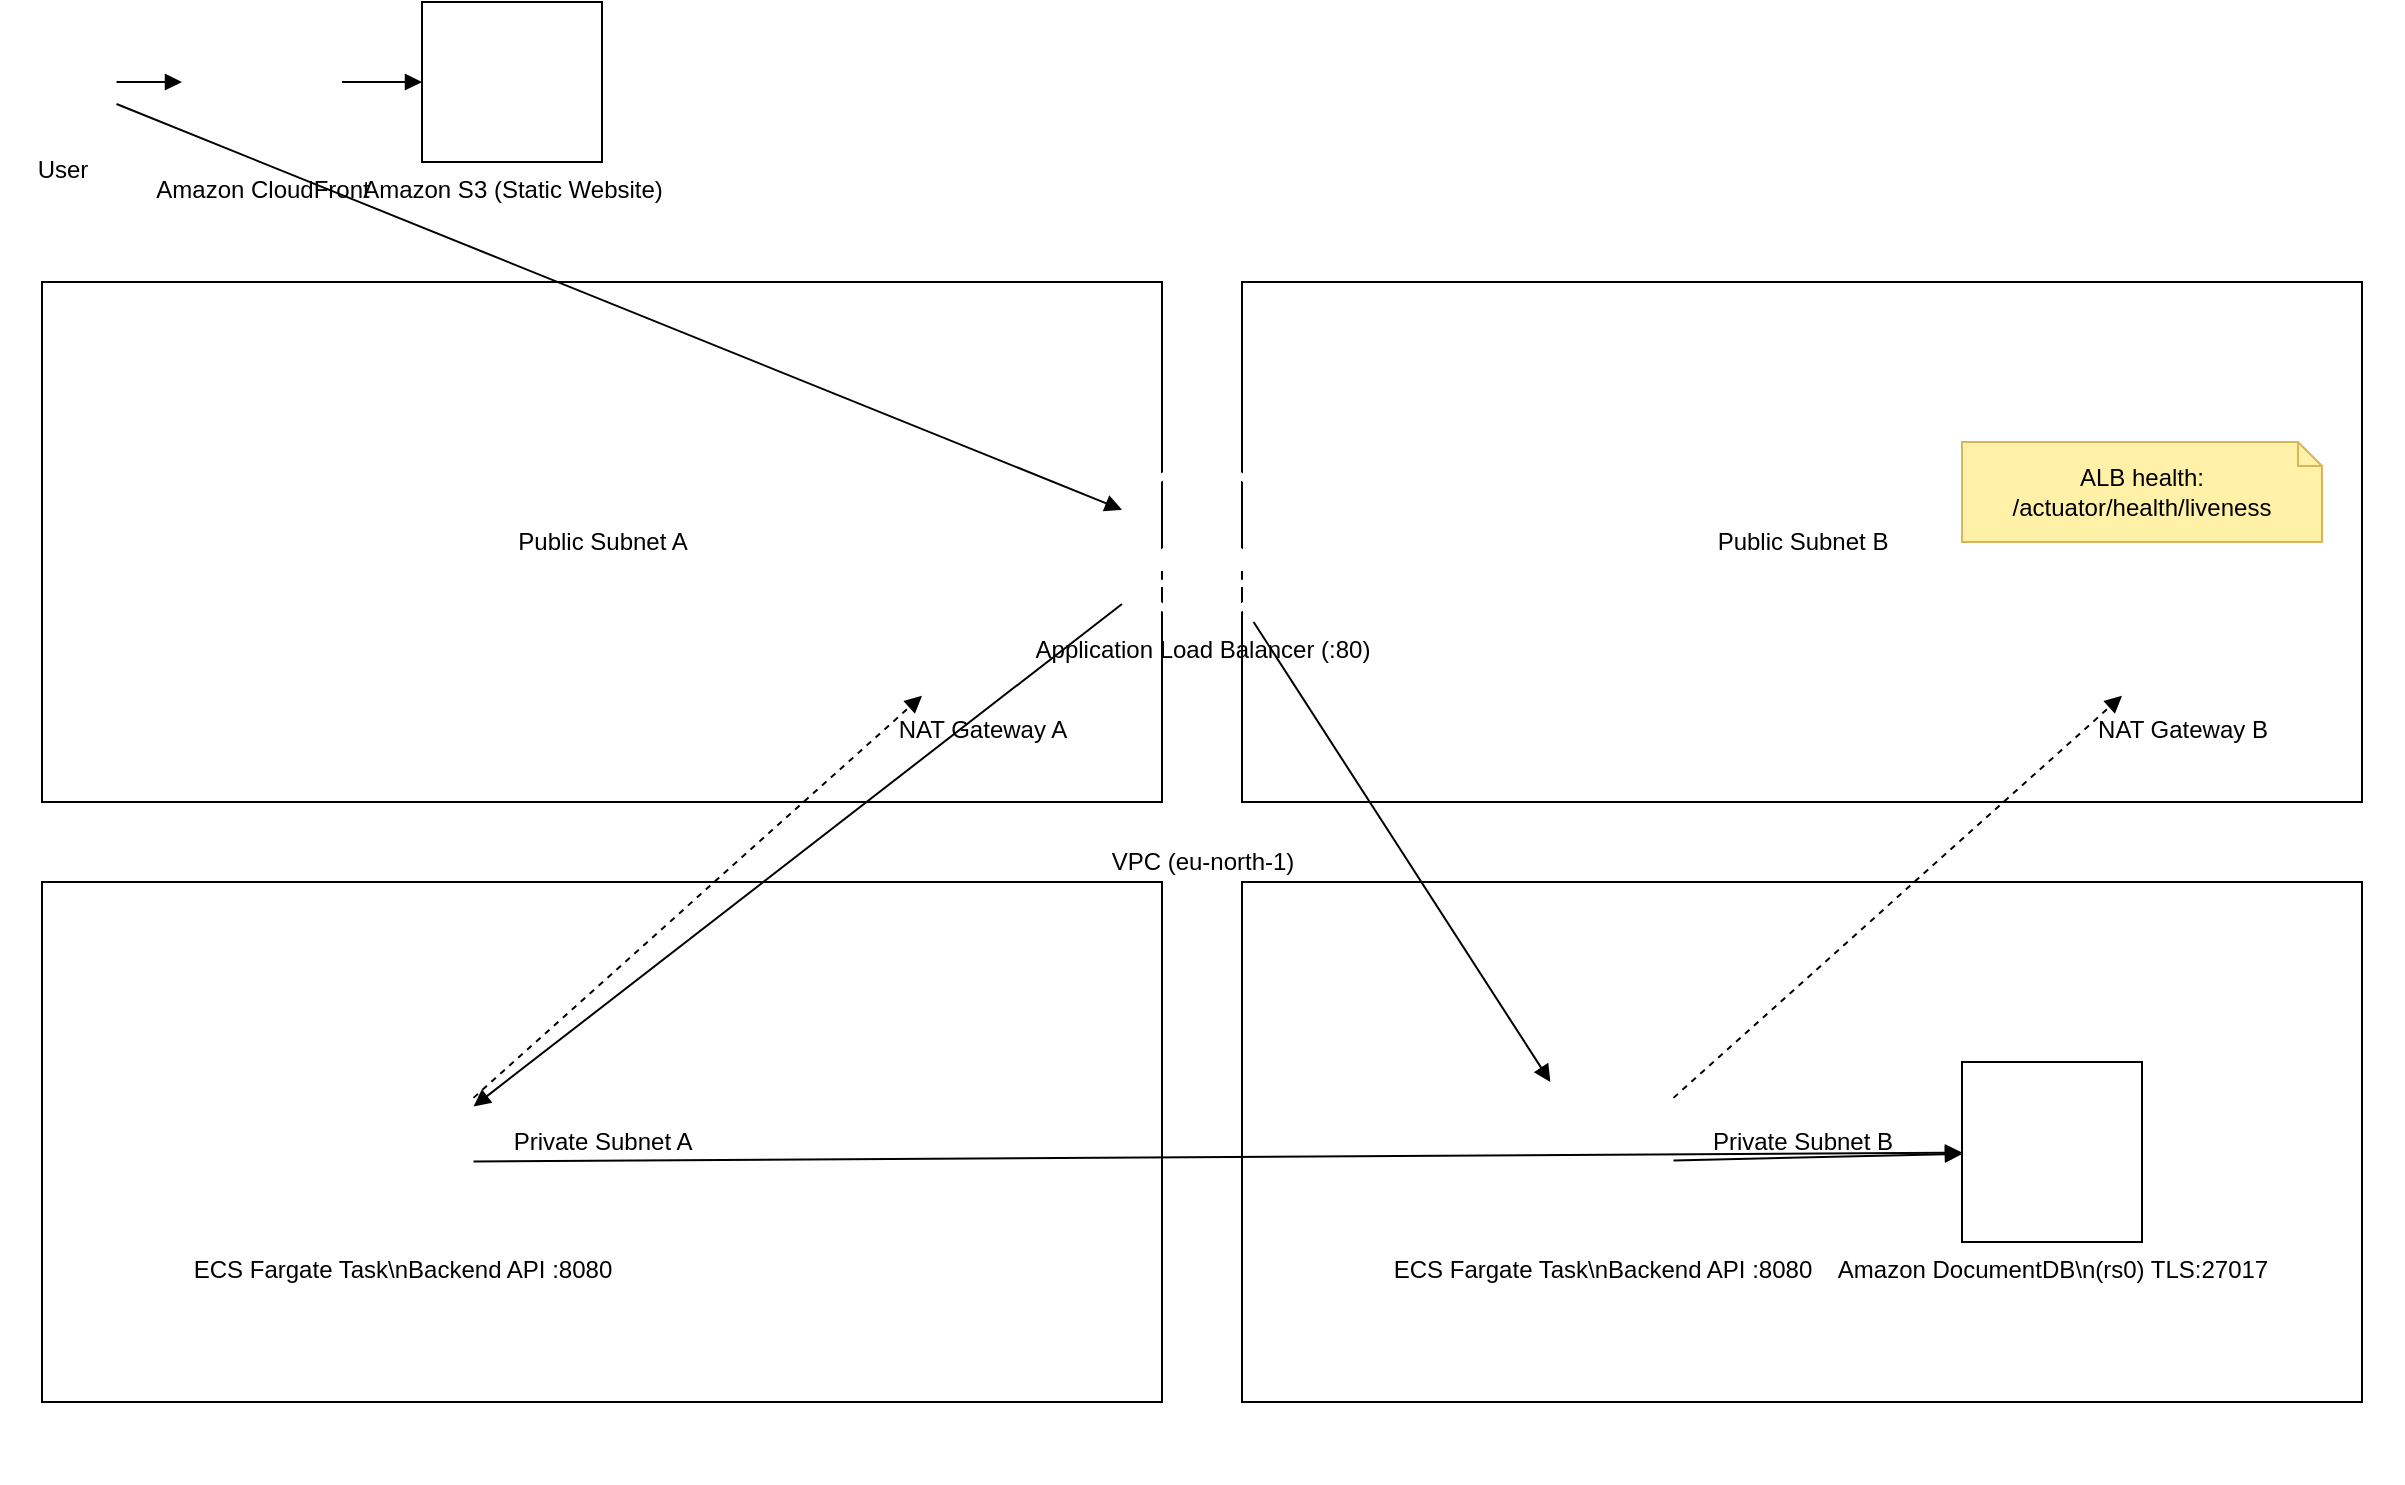 <mxfile version="22.1.0" type="device">
  <diagram id="arch" name="AWS Architecture">
    <mxGraphModel dx="1280" dy="720" grid="1" gridSize="10" guides="1" tooltips="1" connect="1" arrows="1" fold="1" page="1" pageScale="1" pageWidth="1920" pageHeight="1080" math="0" shadow="0">
      <root>
        <mxCell id="0"/>
        <mxCell id="1" parent="0"/>

        <!-- Internet / User / CDN / S3 -->
        <mxCell id="user" value="User" style="shape=mxgraph.aws4.user;verticalLabelPosition=bottom;verticalAlign=top;html=1;" vertex="1" parent="1">
          <mxGeometry x="40" y="60" width="60" height="60" as="geometry"/>
        </mxCell>
        <mxCell id="cf" value="Amazon CloudFront" style="shape=mxgraph.aws4.cloudfront;verticalLabelPosition=bottom;verticalAlign=top;html=1;" vertex="1" parent="1">
          <mxGeometry x="130" y="50" width="80" height="80" as="geometry"/>
        </mxCell>
        <mxCell id="s3" value="Amazon S3 (Static Website)" style="shape=mxgraph.aws4.s3_bucket;verticalLabelPosition=bottom;verticalAlign=top;html=1;" vertex="1" parent="1">
          <mxGeometry x="250" y="50" width="90" height="80" as="geometry"/>
        </mxCell>

        <!-- VPC container -->
        <mxCell id="vpc" value="VPC (eu-north-1)" style="shape=mxgraph.aws4.vpc;html=1;container=1;pointerEvents=0;rounded=0;" vertex="1" parent="1">
          <mxGeometry x="40" y="170" width="1200" height="620" as="geometry"/>
        </mxCell>

        <!-- Public Subnets -->
        <mxCell id="pubA" value="Public Subnet A" style="shape=mxgraph.aws4.public_subnet;html=1;container=1;" vertex="1" parent="vpc">
          <mxGeometry x="20" y="20" width="560" height="260" as="geometry"/>
        </mxCell>
        <mxCell id="pubB" value="Public Subnet B" style="shape=mxgraph.aws4.public_subnet;html=1;container=1;" vertex="1" parent="vpc">
          <mxGeometry x="620" y="20" width="560" height="260" as="geometry"/>
        </mxCell>

        <!-- Private Subnets -->
        <mxCell id="privA" value="Private Subnet A" style="shape=mxgraph.aws4.private_subnet;html=1;container=1;" vertex="1" parent="vpc">
          <mxGeometry x="20" y="320" width="560" height="260" as="geometry"/>
        </mxCell>
        <mxCell id="privB" value="Private Subnet B" style="shape=mxgraph.aws4.private_subnet;html=1;container=1;" vertex="1" parent="vpc">
          <mxGeometry x="620" y="320" width="560" height="260" as="geometry"/>
        </mxCell>

        <!-- NAT Gateways in public subnets -->
        <mxCell id="natA" value="NAT Gateway A" style="shape=mxgraph.aws4.nat_gateway;verticalLabelPosition=bottom;verticalAlign=top;html=1;" vertex="1" parent="pubA">
          <mxGeometry x="440" y="150" width="60" height="60" as="geometry"/>
        </mxCell>
        <mxCell id="natB" value="NAT Gateway B" style="shape=mxgraph.aws4.nat_gateway;verticalLabelPosition=bottom;verticalAlign=top;html=1;" vertex="1" parent="pubB">
          <mxGeometry x="440" y="150" width="60" height="60" as="geometry"/>
        </mxCell>

        <!-- ALB spanning public subnets (placed at VPC level for simplicity) -->
        <mxCell id="alb" value="Application Load Balancer (:80)" style="shape=mxgraph.aws4.application_load_balancer;verticalLabelPosition=bottom;verticalAlign=top;html=1;" vertex="1" parent="vpc">
          <mxGeometry x="560" y="110" width="80" height="80" as="geometry"/>
        </mxCell>

        <!-- ECS Fargate Service (2 tasks) in private subnets -->
        <mxCell id="ecsA" value="ECS Fargate Task\nBackend API :8080" style="shape=mxgraph.aws4.ecs;verticalLabelPosition=bottom;verticalAlign=top;html=1;" vertex="1" parent="privA">
          <mxGeometry x="140" y="100" width="80" height="80" as="geometry"/>
        </mxCell>
        <mxCell id="ecsB" value="ECS Fargate Task\nBackend API :8080" style="shape=mxgraph.aws4.ecs;verticalLabelPosition=bottom;verticalAlign=top;html=1;" vertex="1" parent="privB">
          <mxGeometry x="140" y="100" width="80" height="80" as="geometry"/>
        </mxCell>

        <!-- Amazon DocumentDB in private subnet -->
        <mxCell id="docdb" value="Amazon DocumentDB\n(rs0) TLS:27017" style="shape=mxgraph.aws4.documentdb;verticalLabelPosition=bottom;verticalAlign=top;html=1;" vertex="1" parent="privB">
          <mxGeometry x="360" y="90" width="90" height="90" as="geometry"/>
        </mxCell>

        <!-- Edges: Frontend path -->
        <mxCell id="edge_user_cf" edge="1" parent="1" source="user" target="cf" style="endArrow=block;html=1;">
          <mxGeometry relative="1" as="geometry"/>
        </mxCell>
        <mxCell id="edge_cf_s3" edge="1" parent="1" source="cf" target="s3" style="endArrow=block;html=1;">
          <mxGeometry relative="1" as="geometry"/>
        </mxCell>

        <!-- Edges: API path -->
        <mxCell id="edge_user_alb" edge="1" parent="1" source="user" target="alb" style="endArrow=block;html=1;">
          <mxGeometry relative="1" as="geometry"/>
        </mxCell>
        <mxCell id="edge_alb_ecsA" edge="1" parent="1" source="alb" target="ecsA" style="endArrow=block;html=1;">
          <mxGeometry relative="1" as="geometry"/>
        </mxCell>
        <mxCell id="edge_alb_ecsB" edge="1" parent="1" source="alb" target="ecsB" style="endArrow=block;html=1;">
          <mxGeometry relative="1" as="geometry"/>
        </mxCell>
        <mxCell id="edge_ecsA_docdb" edge="1" parent="1" source="ecsA" target="docdb" style="endArrow=block;html=1;">
          <mxGeometry relative="1" as="geometry"/>
        </mxCell>
        <mxCell id="edge_ecsB_docdb" edge="1" parent="1" source="ecsB" target="docdb" style="endArrow=block;html=1;">
          <mxGeometry relative="1" as="geometry"/>
        </mxCell>

        <!-- Edges: ECS egress via NAT -->
        <mxCell id="edge_ecsA_natA" edge="1" parent="1" source="ecsA" target="natA" style="endArrow=block;dashed=1;html=1;">
          <mxGeometry relative="1" as="geometry"/>
        </mxCell>
        <mxCell id="edge_ecsB_natB" edge="1" parent="1" source="ecsB" target="natB" style="endArrow=block;dashed=1;html=1;">
          <mxGeometry relative="1" as="geometry"/>
        </mxCell>

        <!-- Note: health check -->
        <mxCell id="note1" value="ALB health: /actuator/health/liveness" style="shape=note;whiteSpace=wrap;html=1;size=12;fillColor=#fff2a8;strokeColor=#d6b656;" vertex="1" parent="vpc">
          <mxGeometry x="980" y="100" width="180" height="50" as="geometry"/>
        </mxCell>

      </root>
    </mxGraphModel>
  </diagram>
</mxfile>
